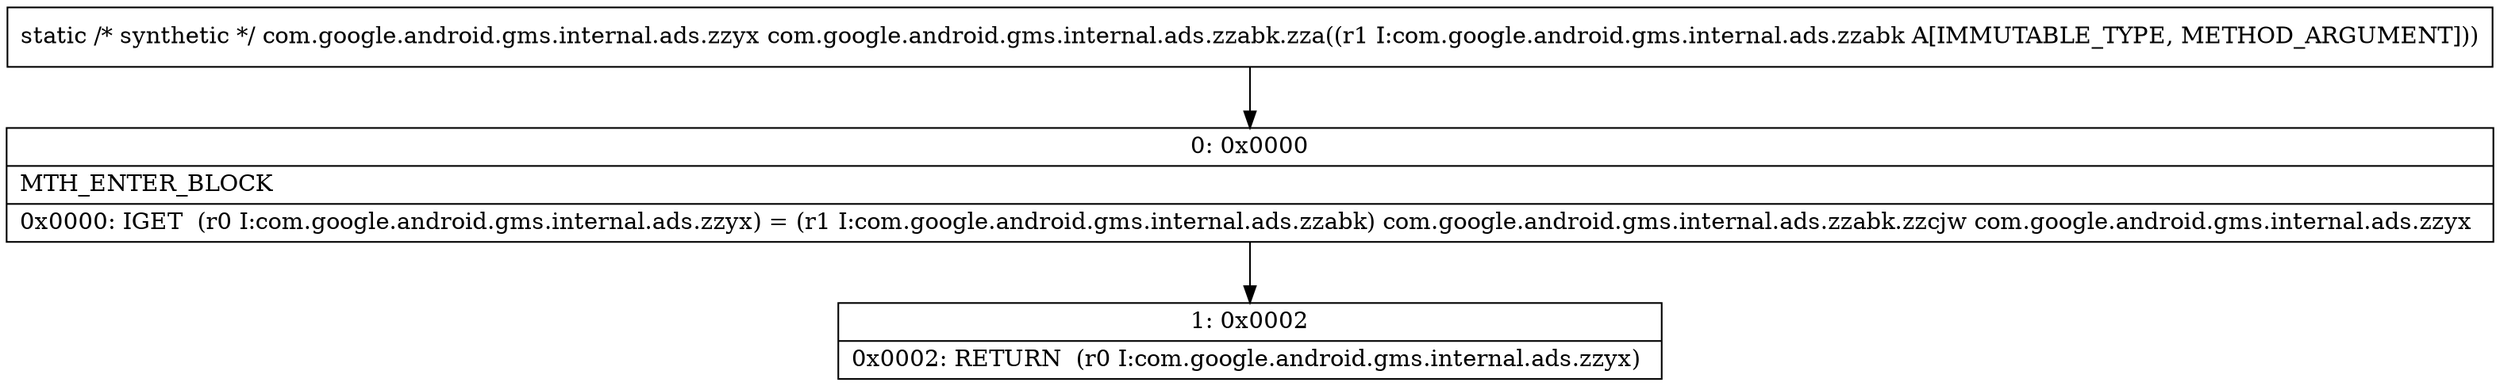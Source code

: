 digraph "CFG forcom.google.android.gms.internal.ads.zzabk.zza(Lcom\/google\/android\/gms\/internal\/ads\/zzabk;)Lcom\/google\/android\/gms\/internal\/ads\/zzyx;" {
Node_0 [shape=record,label="{0\:\ 0x0000|MTH_ENTER_BLOCK\l|0x0000: IGET  (r0 I:com.google.android.gms.internal.ads.zzyx) = (r1 I:com.google.android.gms.internal.ads.zzabk) com.google.android.gms.internal.ads.zzabk.zzcjw com.google.android.gms.internal.ads.zzyx \l}"];
Node_1 [shape=record,label="{1\:\ 0x0002|0x0002: RETURN  (r0 I:com.google.android.gms.internal.ads.zzyx) \l}"];
MethodNode[shape=record,label="{static \/* synthetic *\/ com.google.android.gms.internal.ads.zzyx com.google.android.gms.internal.ads.zzabk.zza((r1 I:com.google.android.gms.internal.ads.zzabk A[IMMUTABLE_TYPE, METHOD_ARGUMENT])) }"];
MethodNode -> Node_0;
Node_0 -> Node_1;
}

